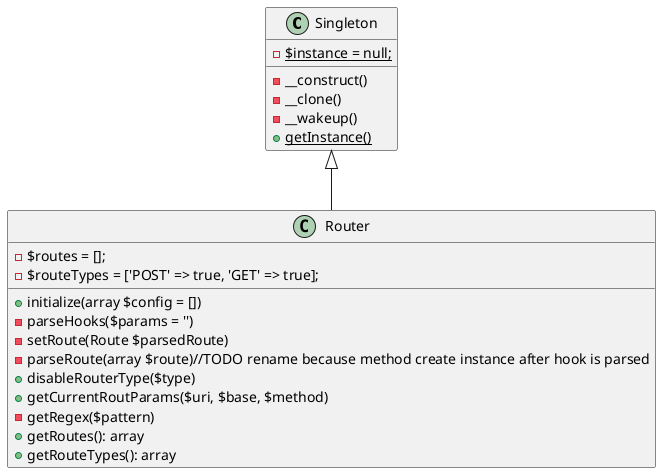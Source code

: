 @startuml

class Singleton{
    {static} - $instance = null;
    -  __construct()
    -  __clone()
    -  __wakeup()
    {static} +  getInstance()
}

class Router extends Singleton{
    - $routes = [];
    - $routeTypes = ['POST' => true, 'GET' => true];

    +  initialize(array $config = [])
    -  parseHooks($params = '')
    -  setRoute(Route $parsedRoute)
    -  parseRoute(array $route)//TODO rename because method create instance after hook is parsed
    +  disableRouterType($type)
    +  getCurrentRoutParams($uri, $base, $method)
    -  getRegex($pattern)
    +  getRoutes(): array
    +  getRouteTypes(): array
}

@enduml